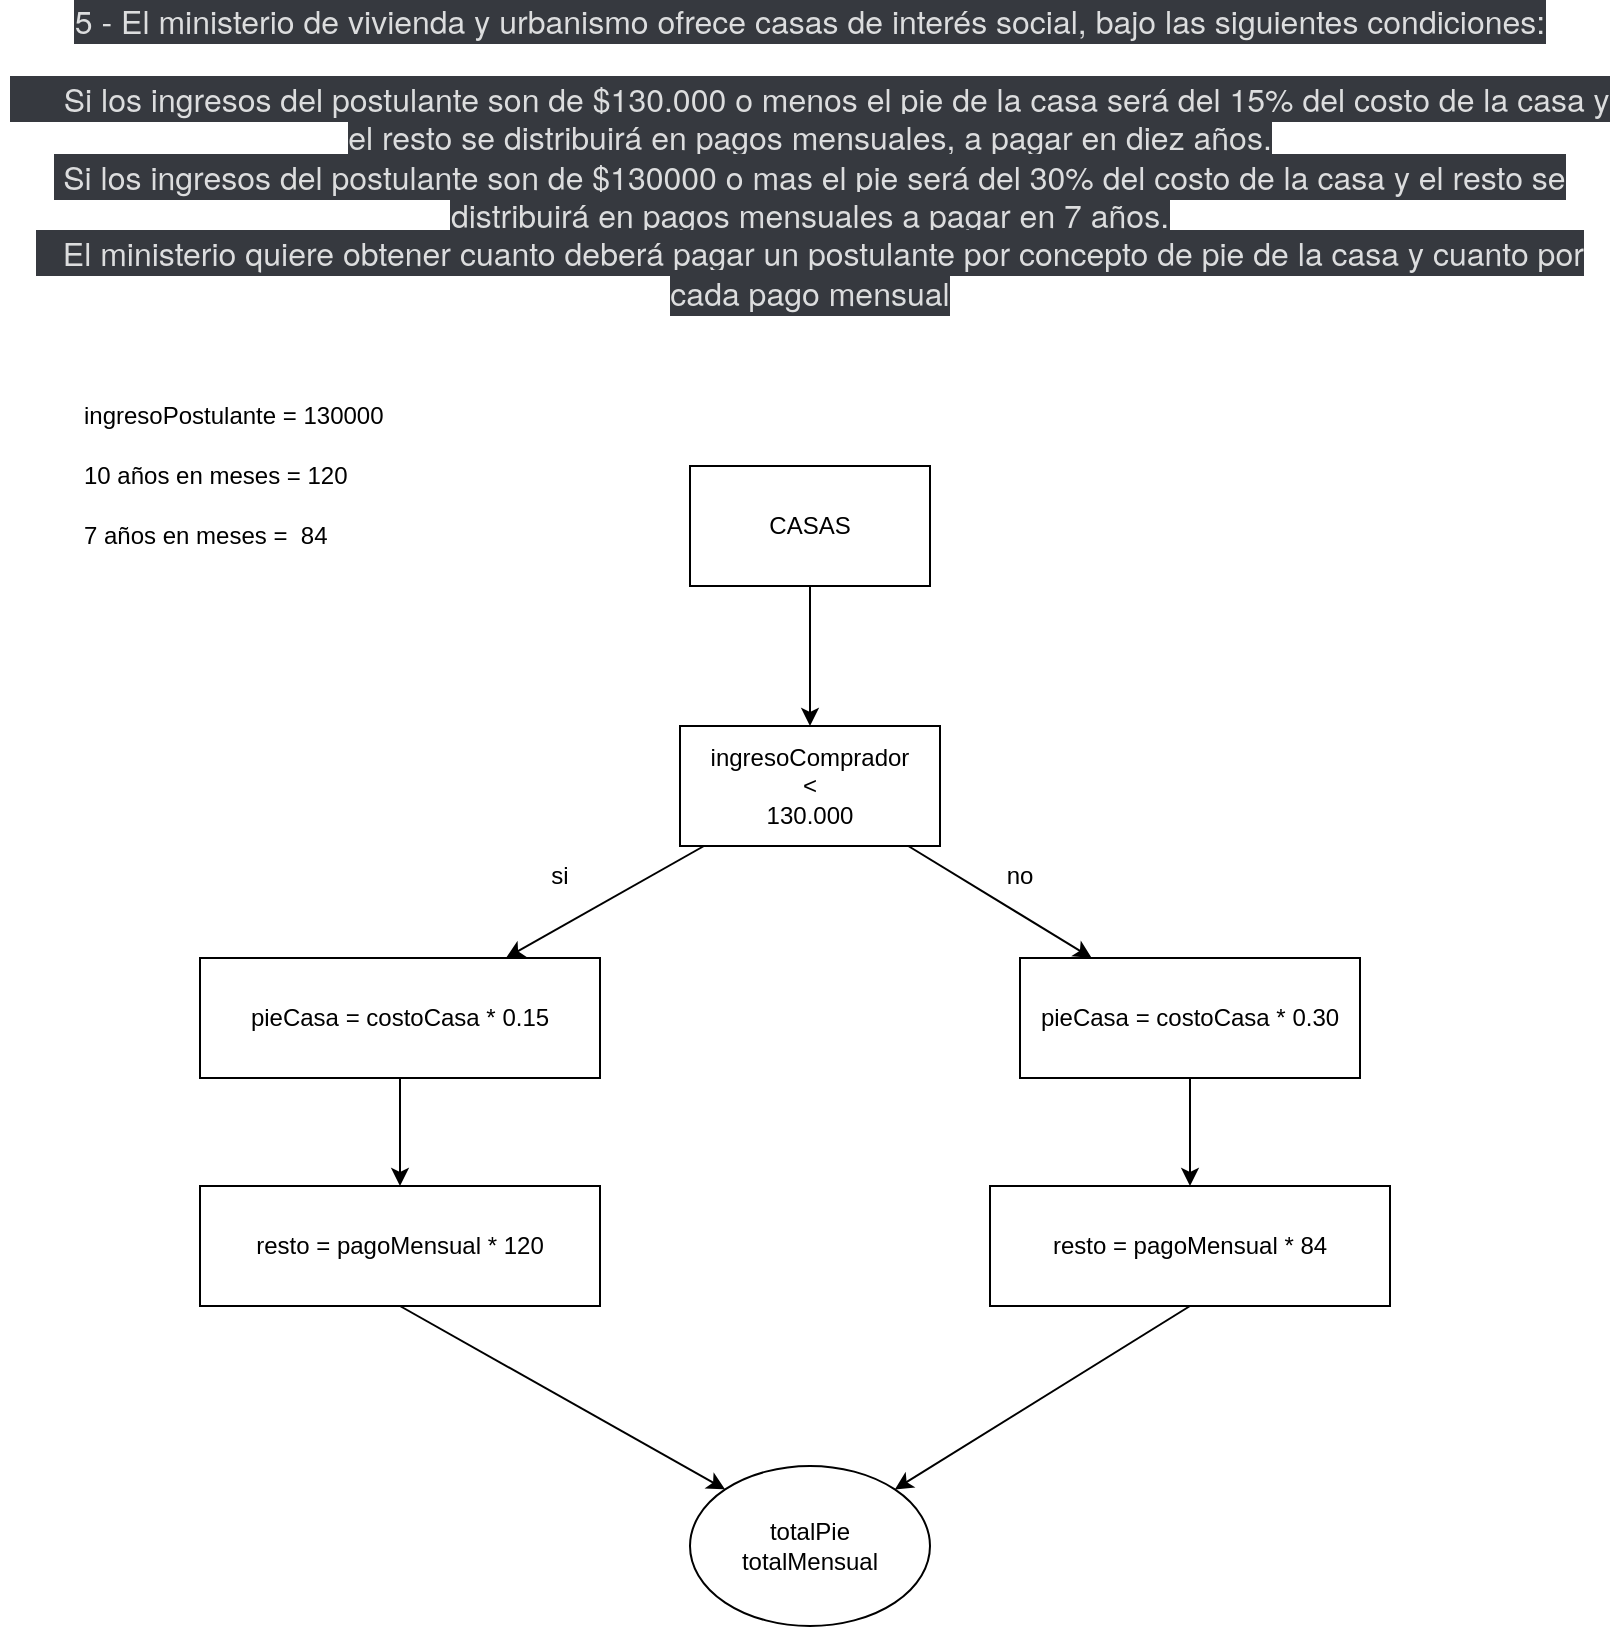 <mxfile>
    <diagram id="rsQM74Wyl3Imz5RnhVUP" name="Página-1">
        <mxGraphModel dx="1659" dy="1786" grid="1" gridSize="10" guides="1" tooltips="1" connect="1" arrows="1" fold="1" page="1" pageScale="1" pageWidth="827" pageHeight="1169" math="0" shadow="0">
            <root>
                <mxCell id="0"/>
                <mxCell id="1" parent="0"/>
                <mxCell id="2" value="&lt;span style=&quot;color: rgb(220 , 221 , 222) ; font-family: &amp;#34;whitney&amp;#34; , &amp;#34;helvetica neue&amp;#34; , &amp;#34;helvetica&amp;#34; , &amp;#34;arial&amp;#34; , sans-serif ; font-size: 16px ; text-align: left ; background-color: rgb(54 , 57 , 63)&quot;&gt;5 - El ministerio de vivienda y urbanismo ofrece casas de interés social, bajo las siguientes condiciones: &lt;br&gt;&lt;br&gt;&amp;nbsp; &amp;nbsp; &amp;nbsp; Si los ingresos del postulante son de $130.000 o menos el pie de la casa será del 15% del costo de la casa y el resto se distribuirá en pagos mensuales, a pagar en diez años.&lt;br&gt;&amp;nbsp;Si los ingresos del postulante son de $130000 o mas el pie será del 30% del costo de la casa y el resto se distribuirá en pagos mensuales a pagar en 7 años.&lt;br&gt;&amp;nbsp; &amp;nbsp;El ministerio quiere obtener cuanto deberá pagar un postulante por concepto de pie de la casa y cuanto por cada pago mensual&lt;/span&gt;" style="text;html=1;strokeColor=none;fillColor=none;align=center;verticalAlign=middle;whiteSpace=wrap;rounded=0;" vertex="1" parent="1">
                    <mxGeometry x="-10" y="-1060" width="810" height="30" as="geometry"/>
                </mxCell>
                <mxCell id="3" value="ingresoPostulante = 130000&amp;nbsp;" style="text;html=1;strokeColor=none;fillColor=none;align=left;verticalAlign=middle;whiteSpace=wrap;rounded=0;" vertex="1" parent="1">
                    <mxGeometry x="30" y="-930" width="180" height="30" as="geometry"/>
                </mxCell>
                <mxCell id="7" style="edgeStyle=none;html=1;exitX=0.5;exitY=1;exitDx=0;exitDy=0;entryX=0.5;entryY=0;entryDx=0;entryDy=0;" edge="1" parent="1" source="5" target="6">
                    <mxGeometry relative="1" as="geometry"/>
                </mxCell>
                <mxCell id="5" value="CASAS" style="rounded=0;whiteSpace=wrap;html=1;" vertex="1" parent="1">
                    <mxGeometry x="335" y="-890" width="120" height="60" as="geometry"/>
                </mxCell>
                <mxCell id="9" value="" style="edgeStyle=none;html=1;" edge="1" parent="1" source="6" target="8">
                    <mxGeometry relative="1" as="geometry"/>
                </mxCell>
                <mxCell id="22" value="" style="edgeStyle=none;html=1;" edge="1" parent="1" source="6" target="21">
                    <mxGeometry relative="1" as="geometry"/>
                </mxCell>
                <mxCell id="6" value="ingresoComprador&lt;br&gt;&amp;lt;&lt;br&gt;130.000" style="rounded=0;whiteSpace=wrap;html=1;" vertex="1" parent="1">
                    <mxGeometry x="330" y="-760" width="130" height="60" as="geometry"/>
                </mxCell>
                <mxCell id="18" value="" style="edgeStyle=none;html=1;" edge="1" parent="1" source="8" target="17">
                    <mxGeometry relative="1" as="geometry"/>
                </mxCell>
                <mxCell id="8" value="pieCasa = costoCasa * 0.15" style="whiteSpace=wrap;html=1;rounded=0;" vertex="1" parent="1">
                    <mxGeometry x="90" y="-644" width="200" height="60" as="geometry"/>
                </mxCell>
                <mxCell id="10" value="si" style="text;html=1;strokeColor=none;fillColor=none;align=center;verticalAlign=middle;whiteSpace=wrap;rounded=0;" vertex="1" parent="1">
                    <mxGeometry x="240" y="-700" width="60" height="30" as="geometry"/>
                </mxCell>
                <mxCell id="16" value="no" style="text;html=1;strokeColor=none;fillColor=none;align=center;verticalAlign=middle;whiteSpace=wrap;rounded=0;" vertex="1" parent="1">
                    <mxGeometry x="470" y="-700" width="60" height="30" as="geometry"/>
                </mxCell>
                <mxCell id="28" style="edgeStyle=none;html=1;exitX=0.5;exitY=1;exitDx=0;exitDy=0;entryX=0;entryY=0;entryDx=0;entryDy=0;" edge="1" parent="1" source="17" target="27">
                    <mxGeometry relative="1" as="geometry"/>
                </mxCell>
                <mxCell id="17" value="resto = pagoMensual * 120" style="whiteSpace=wrap;html=1;rounded=0;" vertex="1" parent="1">
                    <mxGeometry x="90" y="-530" width="200" height="60" as="geometry"/>
                </mxCell>
                <mxCell id="24" style="edgeStyle=none;html=1;exitX=0.5;exitY=1;exitDx=0;exitDy=0;entryX=0.5;entryY=0;entryDx=0;entryDy=0;" edge="1" parent="1" source="21" target="23">
                    <mxGeometry relative="1" as="geometry"/>
                </mxCell>
                <mxCell id="21" value="&lt;span&gt;pieCasa = costoCasa * 0.30&lt;/span&gt;" style="whiteSpace=wrap;html=1;rounded=0;" vertex="1" parent="1">
                    <mxGeometry x="500" y="-644" width="170" height="60" as="geometry"/>
                </mxCell>
                <mxCell id="29" style="edgeStyle=none;html=1;exitX=0.5;exitY=1;exitDx=0;exitDy=0;entryX=1;entryY=0;entryDx=0;entryDy=0;" edge="1" parent="1" source="23" target="27">
                    <mxGeometry relative="1" as="geometry"/>
                </mxCell>
                <mxCell id="23" value="resto = pagoMensual * 84" style="whiteSpace=wrap;html=1;rounded=0;" vertex="1" parent="1">
                    <mxGeometry x="485" y="-530" width="200" height="60" as="geometry"/>
                </mxCell>
                <mxCell id="25" value="10 años en meses = 120" style="text;html=1;strokeColor=none;fillColor=none;align=left;verticalAlign=middle;whiteSpace=wrap;rounded=0;" vertex="1" parent="1">
                    <mxGeometry x="30" y="-900" width="170" height="30" as="geometry"/>
                </mxCell>
                <mxCell id="26" value="7 años en meses =&amp;nbsp; 84" style="text;html=1;strokeColor=none;fillColor=none;align=left;verticalAlign=middle;whiteSpace=wrap;rounded=0;" vertex="1" parent="1">
                    <mxGeometry x="30" y="-870" width="170" height="30" as="geometry"/>
                </mxCell>
                <mxCell id="27" value="totalPie&lt;br&gt;totalMensual" style="ellipse;whiteSpace=wrap;html=1;" vertex="1" parent="1">
                    <mxGeometry x="335" y="-390" width="120" height="80" as="geometry"/>
                </mxCell>
            </root>
        </mxGraphModel>
    </diagram>
</mxfile>